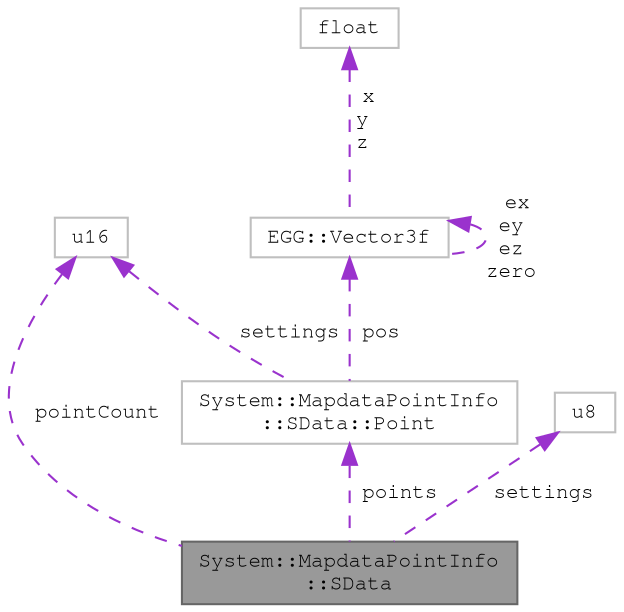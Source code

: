 digraph "System::MapdataPointInfo::SData"
{
 // LATEX_PDF_SIZE
  bgcolor="transparent";
  edge [fontname=FreeMono,fontsize=10,labelfontname=FreeMono,labelfontsize=10];
  node [fontname=FreeMono,fontsize=10,shape=box,height=0.2,width=0.4];
  Node1 [label="System::MapdataPointInfo\l::SData",height=0.2,width=0.4,color="gray40", fillcolor="grey60", style="filled", fontcolor="black",tooltip=" "];
  Node2 -> Node1 [dir="back",color="darkorchid3",style="dashed",label=" pointCount" ];
  Node2 [label="u16",height=0.2,width=0.4,color="grey75", fillcolor="white", style="filled",URL="$classu16.html",tooltip=" "];
  Node3 -> Node1 [dir="back",color="darkorchid3",style="dashed",label=" settings" ];
  Node3 [label="u8",height=0.2,width=0.4,color="grey75", fillcolor="white", style="filled",tooltip=" "];
  Node4 -> Node1 [dir="back",color="darkorchid3",style="dashed",label=" points" ];
  Node4 [label="System::MapdataPointInfo\l::SData::Point",height=0.2,width=0.4,color="grey75", fillcolor="white", style="filled",URL="$class_system_1_1_mapdata_point_info.html#struct_system_1_1_mapdata_point_info_1_1_s_data_1_1_point",tooltip=" "];
  Node5 -> Node4 [dir="back",color="darkorchid3",style="dashed",label=" pos" ];
  Node5 [label="EGG::Vector3f",height=0.2,width=0.4,color="grey75", fillcolor="white", style="filled",URL="$struct_e_g_g_1_1_vector3f.html",tooltip=" "];
  Node6 -> Node5 [dir="back",color="darkorchid3",style="dashed",label=" x\ny\nz" ];
  Node6 [label="float",height=0.2,width=0.4,color="grey75", fillcolor="white", style="filled",tooltip=" "];
  Node5 -> Node5 [dir="back",color="darkorchid3",style="dashed",label=" ex\ney\nez\nzero" ];
  Node2 -> Node4 [dir="back",color="darkorchid3",style="dashed",label=" settings" ];
}
